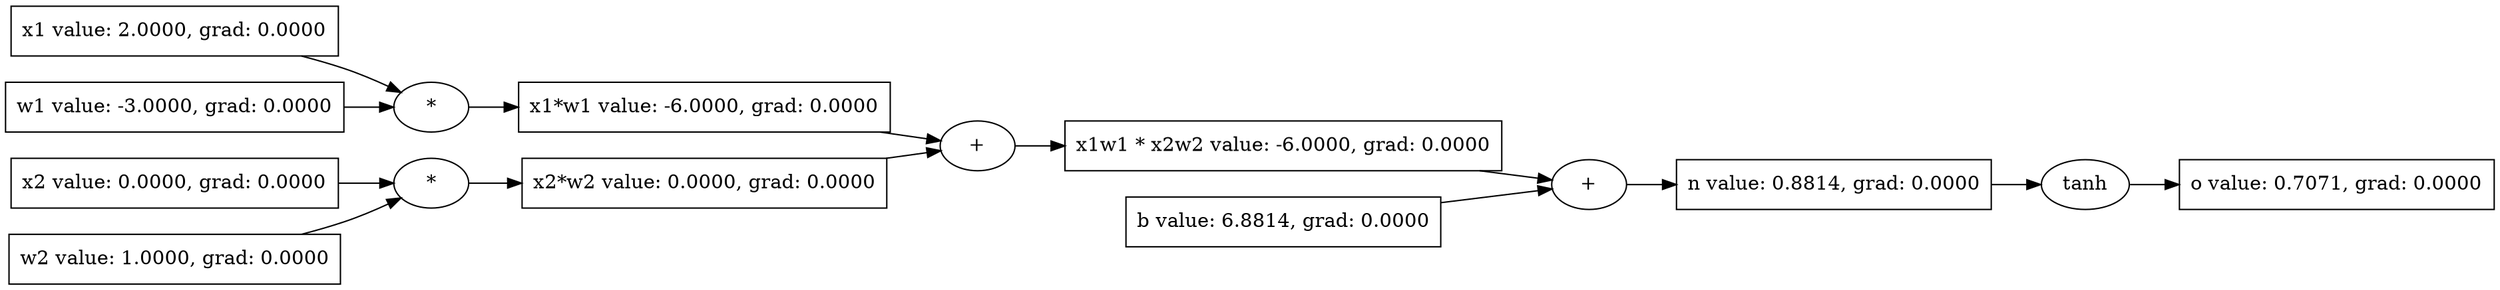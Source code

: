 digraph {
graph [rankdir=LR]
  "94191604488960" [label="o value: 0.7071, grad: 0.0000" shape=record]
  "94191604488960tanh" [label="tanh"]
  "94191604488960tanh" -> "94191604488960"
  "94191604488784" -> "94191604488960tanh"
  "94191604488784" [label="n value: 0.8814, grad: 0.0000" shape=record]
  "94191604488784+" [label="+"]
  "94191604488784+" -> "94191604488784"
  "94191604488336" -> "94191604488784+"
  "94191604488512" -> "94191604488784+"
  "94191604488336" [label="x1w1 * x2w2 value: -6.0000, grad: 0.0000" shape=record]
  "94191604488336+" [label="+"]
  "94191604488336+" -> "94191604488336"
  "94191604487888" -> "94191604488336+"
  "94191604488064" -> "94191604488336+"
  "94191604487888" [label="x1*w1 value: -6.0000, grad: 0.0000" shape=record]
  "94191604487888*" [label="*"]
  "94191604487888*" -> "94191604487888"
  "94191604487456" -> "94191604487888*"
  "94191604480512" -> "94191604487888*"
  "94191604487456" [label="x1 value: 2.0000, grad: 0.0000" shape=record]
  "94191604480512" [label="w1 value: -3.0000, grad: 0.0000" shape=record]
  "94191604488064" [label="x2*w2 value: 0.0000, grad: 0.0000" shape=record]
  "94191604488064*" [label="*"]
  "94191604488064*" -> "94191604488064"
  "94191604487600" -> "94191604488064*"
  "94191604487744" -> "94191604488064*"
  "94191604487600" [label="x2 value: 0.0000, grad: 0.0000" shape=record]
  "94191604487744" [label="w2 value: 1.0000, grad: 0.0000" shape=record]
  "94191604488512" [label="b value: 6.8814, grad: 0.0000" shape=record]
}
